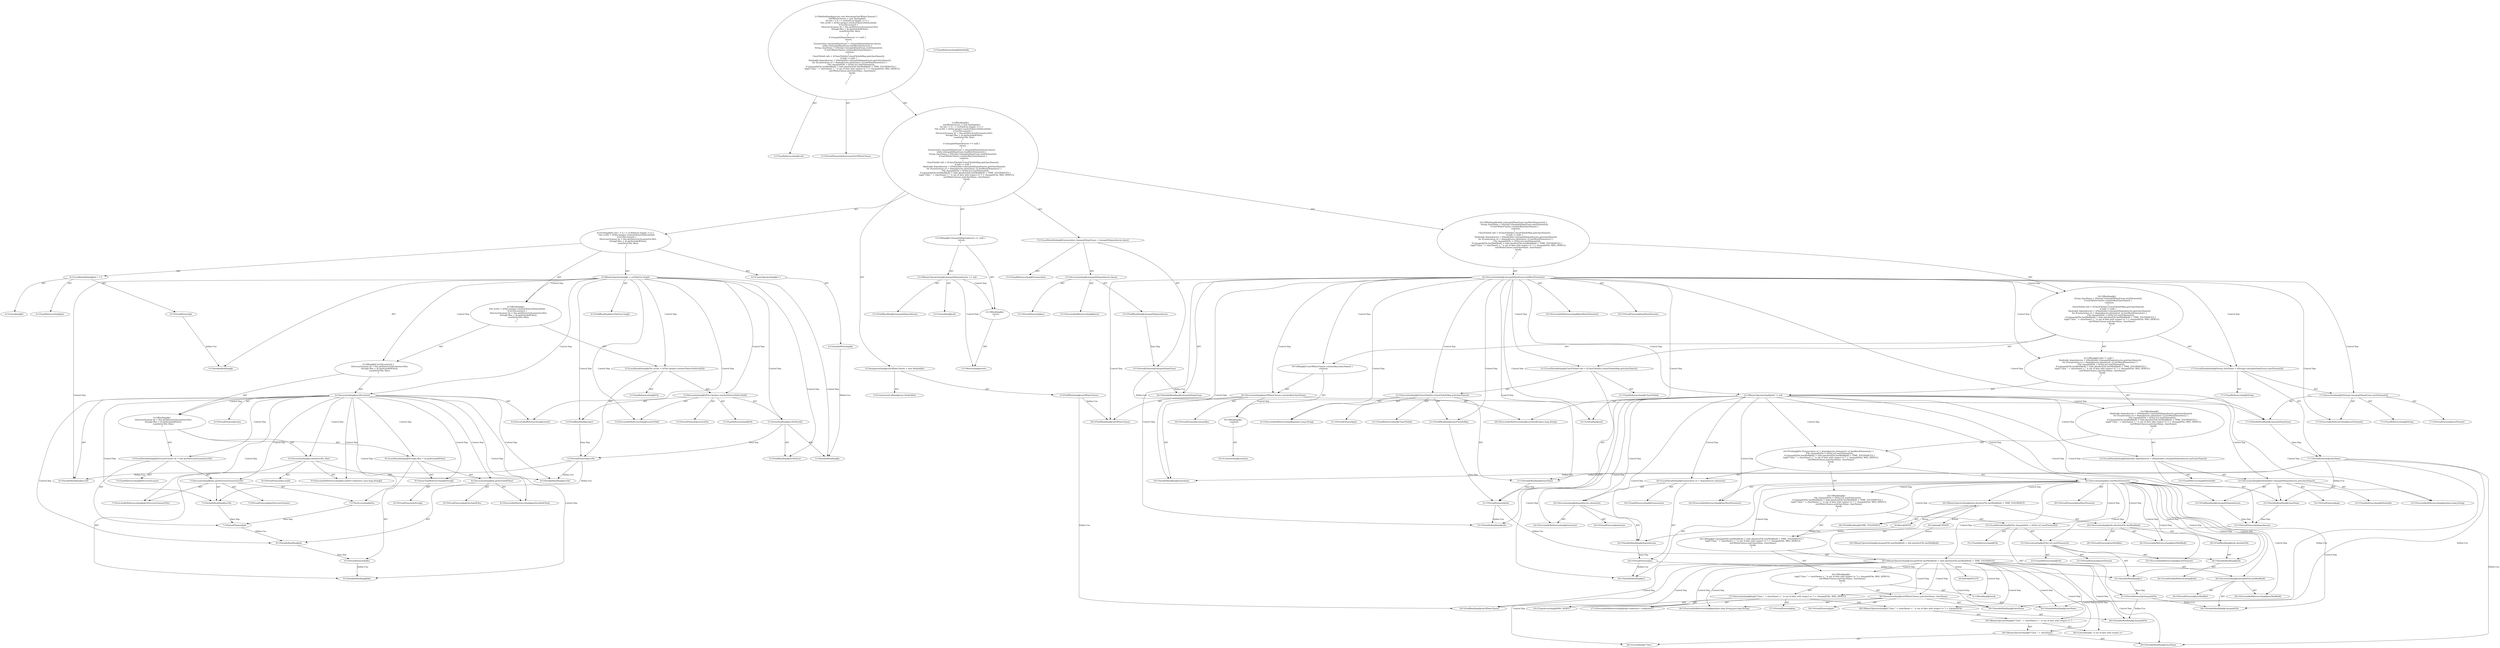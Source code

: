 digraph "determineOutOfDateClasses#?" {
0 [label="2:CtTypeReferenceImpl@void" shape=ellipse]
1 [label="2:CtVirtualElement@determineOutOfDateClasses" shape=ellipse]
2 [label="3:CtFieldWriteImpl@outOfDateClasses" shape=ellipse]
3 [label="3:CtTypeReferenceImpl@Hashtable" shape=ellipse]
4 [label="3:CtConstructorCallImpl@new Hashtable()" shape=ellipse]
5 [label="3:CtAssignmentImpl@outOfDateClasses = new Hashtable()" shape=ellipse]
6 [label="4:CtTypeReferenceImpl@int" shape=ellipse]
7 [label="4:CtLiteralImpl@0" shape=ellipse]
8 [label="4:CtVirtualElement@i" shape=ellipse]
9 [label="4:CtLocalVariableImpl@int i = 0" shape=ellipse]
10 [label="4:CtVariableReadImpl@i" shape=ellipse]
11 [label="4:CtFieldReadImpl@srcPathList.length" shape=ellipse]
12 [label="4:CtBinaryOperatorImpl@i < srcPathList.length" shape=ellipse]
13 [label="4:CtVariableWriteImpl@i" shape=ellipse]
14 [label="4:CtUnaryOperatorImpl@i++" shape=ellipse]
15 [label="5:CtTypeReferenceImpl@File" shape=ellipse]
16 [label="5:CtExecutableReferenceImpl@resolveFile()" shape=ellipse]
17 [label="5:CtVirtualElement@resolveFile" shape=ellipse]
18 [label="5:CtFieldReadImpl@project" shape=ellipse]
19 [label="5:CtFieldReadImpl@srcPathList" shape=ellipse]
20 [label="5:CtVariableReadImpl@i" shape=ellipse]
21 [label="5:CtArrayReadImpl@srcPathList[i]" shape=ellipse]
22 [label="5:CtInvocationImpl@((File) (project.resolveFile(srcPathList[i])))" shape=ellipse]
23 [label="5:CtTypeReferenceImpl@File" shape=ellipse]
24 [label="5:CtVirtualElement@srcDir" shape=ellipse]
25 [label="5:CtLocalVariableImpl@File srcDir = ((File) (project.resolveFile(srcPathList[i])))" shape=ellipse]
26 [label="6:CtExecutableReferenceImpl@exists()" shape=ellipse]
27 [label="6:CtVirtualElement@exists" shape=ellipse]
28 [label="6:CtVariableReadImpl@srcDir" shape=ellipse]
29 [label="6:CtInvocationImpl@srcDir.exists()" shape=ellipse]
30 [label="7:CtTypeReferenceImpl@DirectoryScanner" shape=ellipse]
31 [label="7:CtExecutableReferenceImpl@getDirectoryScanner(File)" shape=ellipse]
32 [label="7:CtVirtualElement@getDirectoryScanner" shape=ellipse]
33 [label="7:CtThisAccessImpl@this" shape=ellipse]
34 [label="7:CtVariableReadImpl@srcDir" shape=ellipse]
35 [label="7:CtInvocationImpl@this.getDirectoryScanner(srcDir)" shape=ellipse]
36 [label="7:CtVirtualElement@ds" shape=ellipse]
37 [label="7:CtLocalVariableImpl@DirectoryScanner ds = this.getDirectoryScanner(srcDir)" shape=ellipse]
38 [label="8:CtVirtualElement@String[]" shape=ellipse]
39 [label="8:CtArrayTypeReferenceImpl@String[]" shape=ellipse]
40 [label="8:CtExecutableReferenceImpl@getIncludedFiles()" shape=ellipse]
41 [label="8:CtVirtualElement@getIncludedFiles" shape=ellipse]
42 [label="8:CtVariableReadImpl@ds" shape=ellipse]
43 [label="8:CtInvocationImpl@ds.getIncludedFiles()" shape=ellipse]
44 [label="8:CtVirtualElement@files" shape=ellipse]
45 [label="8:CtLocalVariableImpl@String[] files = ds.getIncludedFiles()" shape=ellipse]
46 [label="9:CtExecutableReferenceImpl@scanDir(<unknown>,java.lang.String[])" shape=ellipse]
47 [label="9:CtVirtualElement@scanDir" shape=ellipse]
48 [label="9:CtVariableReadImpl@srcDir" shape=ellipse]
49 [label="9:CtVariableReadImpl@files" shape=ellipse]
50 [label="9:CtInvocationImpl@scanDir(srcDir, files)" shape=ellipse]
51 [label="6:CtBlockImpl@\{
    DirectoryScanner ds = this.getDirectoryScanner(srcDir);
    String[] files = ds.getIncludedFiles();
    scanDir(srcDir, files);
\}" shape=ellipse]
52 [label="6:CtIfImpl@if (srcDir.exists()) \{
    DirectoryScanner ds = this.getDirectoryScanner(srcDir);
    String[] files = ds.getIncludedFiles();
    scanDir(srcDir, files);
\}" shape=ellipse]
53 [label="4:CtBlockImpl@\{
    File srcDir = ((File) (project.resolveFile(srcPathList[i])));
    if (srcDir.exists()) \{
        DirectoryScanner ds = this.getDirectoryScanner(srcDir);
        String[] files = ds.getIncludedFiles();
        scanDir(srcDir, files);
    \}
\}" shape=ellipse]
54 [label="4:CtForImpl@for (int i = 0; i < srcPathList.length; i++) \{
    File srcDir = ((File) (project.resolveFile(srcPathList[i])));
    if (srcDir.exists()) \{
        DirectoryScanner ds = this.getDirectoryScanner(srcDir);
        String[] files = ds.getIncludedFiles();
        scanDir(srcDir, files);
    \}
\}" shape=ellipse]
55 [label="12:CtFieldReadImpl@classpathDependencies" shape=ellipse]
56 [label="12:CtLiteralImpl@null" shape=ellipse]
57 [label="12:CtBinaryOperatorImpl@classpathDependencies == null" shape=ellipse]
58 [label="13:CtReturnImpl@return" shape=ellipse]
59 [label="12:CtBlockImpl@\{
    return;
\}" shape=ellipse]
60 [label="12:CtIfImpl@if (classpathDependencies == null) \{
    return;
\}" shape=ellipse]
61 [label="15:CtTypeReferenceImpl@Enumeration" shape=ellipse]
62 [label="15:CtExecutableReferenceImpl@keys()" shape=ellipse]
63 [label="15:CtVirtualElement@keys" shape=ellipse]
64 [label="15:CtFieldReadImpl@classpathDependencies" shape=ellipse]
65 [label="15:CtInvocationImpl@classpathDependencies.keys()" shape=ellipse]
66 [label="15:CtVirtualElement@classpathDepsEnum" shape=ellipse]
67 [label="15:CtLocalVariableImpl@Enumeration classpathDepsEnum = classpathDependencies.keys()" shape=ellipse]
68 [label="16:CtExecutableReferenceImpl@hasMoreElements()" shape=ellipse]
69 [label="16:CtVirtualElement@hasMoreElements" shape=ellipse]
70 [label="16:CtVariableReadImpl@classpathDepsEnum" shape=ellipse]
71 [label="16:CtInvocationImpl@classpathDepsEnum.hasMoreElements()" shape=ellipse]
72 [label="17:CtTypeReferenceImpl@String" shape=ellipse]
73 [label="17:CtExecutableReferenceImpl@nextElement()" shape=ellipse]
74 [label="17:CtVirtualElement@nextElement" shape=ellipse]
75 [label="17:CtVariableReadImpl@classpathDepsEnum" shape=ellipse]
76 [label="17:CtInvocationImpl@((String) (classpathDepsEnum.nextElement()))" shape=ellipse]
77 [label="17:CtTypeReferenceImpl@String" shape=ellipse]
78 [label="17:CtVirtualElement@className" shape=ellipse]
79 [label="17:CtLocalVariableImpl@String className = ((String) (classpathDepsEnum.nextElement()))" shape=ellipse]
80 [label="18:CtExecutableReferenceImpl@containsKey(java.lang.String)" shape=ellipse]
81 [label="18:CtVirtualElement@containsKey" shape=ellipse]
82 [label="18:CtFieldReadImpl@outOfDateClasses" shape=ellipse]
83 [label="18:CtVariableReadImpl@className" shape=ellipse]
84 [label="18:CtInvocationImpl@outOfDateClasses.containsKey(className)" shape=ellipse]
85 [label="19:CtContinueImpl@continue" shape=ellipse]
86 [label="18:CtBlockImpl@\{
    continue;
\}" shape=ellipse]
87 [label="18:CtIfImpl@if (outOfDateClasses.containsKey(className)) \{
    continue;
\}" shape=ellipse]
88 [label="21:CtTypeReferenceImpl@ClassFileInfo" shape=ellipse]
89 [label="21:CtExecutableReferenceImpl@get(java.lang.String)" shape=ellipse]
90 [label="21:CtVirtualElement@get" shape=ellipse]
91 [label="21:CtFieldReadImpl@classFileInfoMap" shape=ellipse]
92 [label="21:CtVariableReadImpl@className" shape=ellipse]
93 [label="21:CtInvocationImpl@((ClassFileInfo) (classFileInfoMap.get(className)))" shape=ellipse]
94 [label="21:CtTypeReferenceImpl@ClassFileInfo" shape=ellipse]
95 [label="21:CtVirtualElement@info" shape=ellipse]
96 [label="21:CtLocalVariableImpl@ClassFileInfo info = ((ClassFileInfo) (classFileInfoMap.get(className)))" shape=ellipse]
97 [label="22:CtVariableReadImpl@info" shape=ellipse]
98 [label="22:CtLiteralImpl@null" shape=ellipse]
99 [label="22:CtBinaryOperatorImpl@info != null" shape=ellipse]
100 [label="23:CtTypeReferenceImpl@Hashtable" shape=ellipse]
101 [label="23:CtExecutableReferenceImpl@get(java.lang.String)" shape=ellipse]
102 [label="23:CtVirtualElement@get" shape=ellipse]
103 [label="23:CtFieldReadImpl@classpathDependencies" shape=ellipse]
104 [label="23:CtVariableReadImpl@className" shape=ellipse]
105 [label="23:CtInvocationImpl@((Hashtable) (classpathDependencies.get(className)))" shape=ellipse]
106 [label="23:CtTypeReferenceImpl@Hashtable" shape=ellipse]
107 [label="23:CtVirtualElement@dependencies" shape=ellipse]
108 [label="23:CtLocalVariableImpl@Hashtable dependencies = ((Hashtable) (classpathDependencies.get(className)))" shape=ellipse]
109 [label="24:CtTypeReferenceImpl@Enumeration" shape=ellipse]
110 [label="24:CtExecutableReferenceImpl@elements()" shape=ellipse]
111 [label="24:CtVirtualElement@elements" shape=ellipse]
112 [label="24:CtVariableReadImpl@dependencies" shape=ellipse]
113 [label="24:CtInvocationImpl@dependencies.elements()" shape=ellipse]
114 [label="24:CtVirtualElement@e2" shape=ellipse]
115 [label="24:CtLocalVariableImpl@Enumeration e2 = dependencies.elements()" shape=ellipse]
116 [label="24:CtExecutableReferenceImpl@hasMoreElements()" shape=ellipse]
117 [label="24:CtVirtualElement@hasMoreElements" shape=ellipse]
118 [label="24:CtVariableReadImpl@e2" shape=ellipse]
119 [label="24:CtInvocationImpl@e2.hasMoreElements()" shape=ellipse]
120 [label="25:CtTypeReferenceImpl@File" shape=ellipse]
121 [label="25:CtExecutableReferenceImpl@nextElement()" shape=ellipse]
122 [label="25:CtVirtualElement@nextElement" shape=ellipse]
123 [label="25:CtVariableReadImpl@e2" shape=ellipse]
124 [label="25:CtInvocationImpl@((File) (e2.nextElement()))" shape=ellipse]
125 [label="25:CtTypeReferenceImpl@File" shape=ellipse]
126 [label="25:CtVirtualElement@classpathFile" shape=ellipse]
127 [label="25:CtLocalVariableImpl@File classpathFile = ((File) (e2.nextElement()))" shape=ellipse]
128 [label="26:CtExecutableReferenceImpl@lastModified()" shape=ellipse]
129 [label="26:CtVirtualElement@lastModified" shape=ellipse]
130 [label="26:CtVariableReadImpl@classpathFile" shape=ellipse]
131 [label="26:CtInvocationImpl@classpathFile.lastModified()" shape=ellipse]
132 [label="26:CtExecutableReferenceImpl@lastModified()" shape=ellipse]
133 [label="26:CtVirtualElement@lastModified" shape=ellipse]
134 [label="26:CtVariableReadImpl@info" shape=ellipse]
135 [label="26:CtLocalVariableReferenceImpl@info" shape=ellipse]
136 [label="26:CtFieldReadImpl@info.absoluteFile" shape=ellipse]
137 [label="26:CtInvocationImpl@info.absoluteFile.lastModified()" shape=ellipse]
138 [label="26:CtFieldReadImpl@TIME_TOLERANCE" shape=ellipse]
139 [label="26:CtBinaryOperatorImpl@(info.absoluteFile.lastModified() + TIME_TOLERANCE)" shape=ellipse]
140 [label="26:CtBinaryOperatorImpl@classpathFile.lastModified() > (info.absoluteFile.lastModified() + TIME_TOLERANCE)" shape=ellipse]
141 [label="27:CtExecutableReferenceImpl@log(<unknown>,<unknown>)" shape=ellipse]
142 [label="27:CtVirtualElement@log" shape=ellipse]
143 [label="28:CtLiteralImpl@\"Class \"" shape=ellipse]
144 [label="28:CtVariableReadImpl@className" shape=ellipse]
145 [label="28:CtBinaryOperatorImpl@(\"Class \" + className)" shape=ellipse]
146 [label="28:CtLiteralImpl@\" is out of date with respect to \"" shape=ellipse]
147 [label="28:CtBinaryOperatorImpl@((\"Class \" + className) + \" is out of date with respect to \")" shape=ellipse]
148 [label="28:CtVariableReadImpl@classpathFile" shape=ellipse]
149 [label="28:CtBinaryOperatorImpl@((\"Class \" + className) + \" is out of date with respect to \") + classpathFile" shape=ellipse]
150 [label="29:CtTypeAccessImpl@MSG_DEBUG" shape=ellipse]
151 [label="27:CtInvocationImpl@log(((\"Class \" + className) + \" is out of date with respect to \") + classpathFile, MSG_DEBUG)" shape=ellipse]
152 [label="30:CtExecutableReferenceImpl@put(java.lang.String,java.lang.String)" shape=ellipse]
153 [label="30:CtVirtualElement@put" shape=ellipse]
154 [label="30:CtFieldReadImpl@outOfDateClasses" shape=ellipse]
155 [label="30:CtVariableReadImpl@className" shape=ellipse]
156 [label="30:CtVariableReadImpl@className" shape=ellipse]
157 [label="30:CtInvocationImpl@outOfDateClasses.put(className, className)" shape=ellipse]
158 [label="31:CtBreakImpl@break" shape=ellipse]
159 [label="26:CtBlockImpl@\{
    log(((\"Class \" + className) + \" is out of date with respect to \") + classpathFile, MSG_DEBUG);
    outOfDateClasses.put(className, className);
    break;
\}" shape=ellipse]
160 [label="26:CtIfImpl@if (classpathFile.lastModified() > (info.absoluteFile.lastModified() + TIME_TOLERANCE)) \{
    log(((\"Class \" + className) + \" is out of date with respect to \") + classpathFile, MSG_DEBUG);
    outOfDateClasses.put(className, className);
    break;
\}" shape=ellipse]
161 [label="24:CtBlockImpl@\{
    File classpathFile = ((File) (e2.nextElement()));
    if (classpathFile.lastModified() > (info.absoluteFile.lastModified() + TIME_TOLERANCE)) \{
        log(((\"Class \" + className) + \" is out of date with respect to \") + classpathFile, MSG_DEBUG);
        outOfDateClasses.put(className, className);
        break;
    \}
\}" shape=ellipse]
162 [label="24:CtForImpl@for (Enumeration e2 = dependencies.elements(); e2.hasMoreElements();) \{
    File classpathFile = ((File) (e2.nextElement()));
    if (classpathFile.lastModified() > (info.absoluteFile.lastModified() + TIME_TOLERANCE)) \{
        log(((\"Class \" + className) + \" is out of date with respect to \") + classpathFile, MSG_DEBUG);
        outOfDateClasses.put(className, className);
        break;
    \}
\}" shape=ellipse]
163 [label="22:CtBlockImpl@\{
    Hashtable dependencies = ((Hashtable) (classpathDependencies.get(className)));
    for (Enumeration e2 = dependencies.elements(); e2.hasMoreElements();) \{
        File classpathFile = ((File) (e2.nextElement()));
        if (classpathFile.lastModified() > (info.absoluteFile.lastModified() + TIME_TOLERANCE)) \{
            log(((\"Class \" + className) + \" is out of date with respect to \") + classpathFile, MSG_DEBUG);
            outOfDateClasses.put(className, className);
            break;
        \}
    \}
\}" shape=ellipse]
164 [label="22:CtIfImpl@if (info != null) \{
    Hashtable dependencies = ((Hashtable) (classpathDependencies.get(className)));
    for (Enumeration e2 = dependencies.elements(); e2.hasMoreElements();) \{
        File classpathFile = ((File) (e2.nextElement()));
        if (classpathFile.lastModified() > (info.absoluteFile.lastModified() + TIME_TOLERANCE)) \{
            log(((\"Class \" + className) + \" is out of date with respect to \") + classpathFile, MSG_DEBUG);
            outOfDateClasses.put(className, className);
            break;
        \}
    \}
\}" shape=ellipse]
165 [label="16:CtBlockImpl@\{
    String className = ((String) (classpathDepsEnum.nextElement()));
    if (outOfDateClasses.containsKey(className)) \{
        continue;
    \}
    ClassFileInfo info = ((ClassFileInfo) (classFileInfoMap.get(className)));
    if (info != null) \{
        Hashtable dependencies = ((Hashtable) (classpathDependencies.get(className)));
        for (Enumeration e2 = dependencies.elements(); e2.hasMoreElements();) \{
            File classpathFile = ((File) (e2.nextElement()));
            if (classpathFile.lastModified() > (info.absoluteFile.lastModified() + TIME_TOLERANCE)) \{
                log(((\"Class \" + className) + \" is out of date with respect to \") + classpathFile, MSG_DEBUG);
                outOfDateClasses.put(className, className);
                break;
            \}
        \}
    \}
\}" shape=ellipse]
166 [label="16:CtWhileImpl@while (classpathDepsEnum.hasMoreElements()) \{
    String className = ((String) (classpathDepsEnum.nextElement()));
    if (outOfDateClasses.containsKey(className)) \{
        continue;
    \}
    ClassFileInfo info = ((ClassFileInfo) (classFileInfoMap.get(className)));
    if (info != null) \{
        Hashtable dependencies = ((Hashtable) (classpathDependencies.get(className)));
        for (Enumeration e2 = dependencies.elements(); e2.hasMoreElements();) \{
            File classpathFile = ((File) (e2.nextElement()));
            if (classpathFile.lastModified() > (info.absoluteFile.lastModified() + TIME_TOLERANCE)) \{
                log(((\"Class \" + className) + \" is out of date with respect to \") + classpathFile, MSG_DEBUG);
                outOfDateClasses.put(className, className);
                break;
            \}
        \}
    \}
\} " shape=ellipse]
167 [label="2:CtBlockImpl@\{
    outOfDateClasses = new Hashtable();
    for (int i = 0; i < srcPathList.length; i++) \{
        File srcDir = ((File) (project.resolveFile(srcPathList[i])));
        if (srcDir.exists()) \{
            DirectoryScanner ds = this.getDirectoryScanner(srcDir);
            String[] files = ds.getIncludedFiles();
            scanDir(srcDir, files);
        \}
    \}
    if (classpathDependencies == null) \{
        return;
    \}
    Enumeration classpathDepsEnum = classpathDependencies.keys();
    while (classpathDepsEnum.hasMoreElements()) \{
        String className = ((String) (classpathDepsEnum.nextElement()));
        if (outOfDateClasses.containsKey(className)) \{
            continue;
        \}
        ClassFileInfo info = ((ClassFileInfo) (classFileInfoMap.get(className)));
        if (info != null) \{
            Hashtable dependencies = ((Hashtable) (classpathDependencies.get(className)));
            for (Enumeration e2 = dependencies.elements(); e2.hasMoreElements();) \{
                File classpathFile = ((File) (e2.nextElement()));
                if (classpathFile.lastModified() > (info.absoluteFile.lastModified() + TIME_TOLERANCE)) \{
                    log(((\"Class \" + className) + \" is out of date with respect to \") + classpathFile, MSG_DEBUG);
                    outOfDateClasses.put(className, className);
                    break;
                \}
            \}
        \}
    \} 
\}" shape=ellipse]
168 [label="2:CtMethodImpl@private void determineOutOfDateClasses() \{
    outOfDateClasses = new Hashtable();
    for (int i = 0; i < srcPathList.length; i++) \{
        File srcDir = ((File) (project.resolveFile(srcPathList[i])));
        if (srcDir.exists()) \{
            DirectoryScanner ds = this.getDirectoryScanner(srcDir);
            String[] files = ds.getIncludedFiles();
            scanDir(srcDir, files);
        \}
    \}
    if (classpathDependencies == null) \{
        return;
    \}
    Enumeration classpathDepsEnum = classpathDependencies.keys();
    while (classpathDepsEnum.hasMoreElements()) \{
        String className = ((String) (classpathDepsEnum.nextElement()));
        if (outOfDateClasses.containsKey(className)) \{
            continue;
        \}
        ClassFileInfo info = ((ClassFileInfo) (classFileInfoMap.get(className)));
        if (info != null) \{
            Hashtable dependencies = ((Hashtable) (classpathDependencies.get(className)));
            for (Enumeration e2 = dependencies.elements(); e2.hasMoreElements();) \{
                File classpathFile = ((File) (e2.nextElement()));
                if (classpathFile.lastModified() > (info.absoluteFile.lastModified() + TIME_TOLERANCE)) \{
                    log(((\"Class \" + className) + \" is out of date with respect to \") + classpathFile, MSG_DEBUG);
                    outOfDateClasses.put(className, className);
                    break;
                \}
            \}
        \}
    \} 
\}" shape=ellipse]
169 [label="26:Update@UPDATE" shape=ellipse]
170 [label="26:CtBinaryOperatorImpl@classpathFile.lastModified() > info.absoluteFile.lastModified()" shape=ellipse]
171 [label="26:Delete@DELETE" shape=ellipse]
172 [label="26:Move@MOVE" shape=ellipse]
2 -> 82 [label="Define-Use"];
2 -> 154 [label="Define-Use"];
5 -> 2 [label="AST"];
5 -> 4 [label="AST"];
8 -> 10 [label="Define-Use"];
9 -> 8 [label="AST"];
9 -> 6 [label="AST"];
9 -> 7 [label="AST"];
12 -> 10 [label="AST"];
12 -> 11 [label="AST"];
12 -> 53 [label="Control Dep"];
12 -> 25 [label="Control Dep"];
12 -> 22 [label="Control Dep"];
12 -> 16 [label="Control Dep"];
12 -> 18 [label="Control Dep"];
12 -> 21 [label="Control Dep"];
12 -> 19 [label="Control Dep"];
12 -> 20 [label="Control Dep"];
12 -> 52 [label="Control Dep"];
12 -> 29 [label="Control Dep"];
12 -> 26 [label="Control Dep"];
12 -> 28 [label="Control Dep"];
13 -> 20 [label="Define-Use"];
14 -> 13 [label="AST"];
18 -> 24 [label="Data Dep"];
21 -> 19 [label="AST"];
21 -> 20 [label="AST"];
21 -> 24 [label="Data Dep"];
22 -> 17 [label="AST"];
22 -> 23 [label="AST"];
22 -> 18 [label="AST"];
22 -> 16 [label="AST"];
22 -> 21 [label="AST"];
24 -> 28 [label="Define-Use"];
24 -> 34 [label="Define-Use"];
24 -> 48 [label="Define-Use"];
25 -> 24 [label="AST"];
25 -> 15 [label="AST"];
25 -> 22 [label="AST"];
29 -> 27 [label="AST"];
29 -> 28 [label="AST"];
29 -> 26 [label="AST"];
29 -> 51 [label="Control Dep"];
29 -> 37 [label="Control Dep"];
29 -> 35 [label="Control Dep"];
29 -> 31 [label="Control Dep"];
29 -> 33 [label="Control Dep"];
29 -> 34 [label="Control Dep"];
29 -> 45 [label="Control Dep"];
29 -> 39 [label="Control Dep"];
29 -> 43 [label="Control Dep"];
29 -> 40 [label="Control Dep"];
29 -> 42 [label="Control Dep"];
29 -> 50 [label="Control Dep"];
29 -> 46 [label="Control Dep"];
29 -> 48 [label="Control Dep"];
29 -> 49 [label="Control Dep"];
33 -> 36 [label="Data Dep"];
34 -> 36 [label="Data Dep"];
35 -> 32 [label="AST"];
35 -> 33 [label="AST"];
35 -> 31 [label="AST"];
35 -> 34 [label="AST"];
36 -> 42 [label="Define-Use"];
37 -> 36 [label="AST"];
37 -> 30 [label="AST"];
37 -> 35 [label="AST"];
39 -> 38 [label="AST"];
42 -> 44 [label="Data Dep"];
43 -> 41 [label="AST"];
43 -> 42 [label="AST"];
43 -> 40 [label="AST"];
44 -> 49 [label="Define-Use"];
45 -> 44 [label="AST"];
45 -> 39 [label="AST"];
45 -> 43 [label="AST"];
50 -> 47 [label="AST"];
50 -> 46 [label="AST"];
50 -> 48 [label="AST"];
50 -> 49 [label="AST"];
51 -> 37 [label="AST"];
51 -> 45 [label="AST"];
51 -> 50 [label="AST"];
52 -> 29 [label="AST"];
52 -> 51 [label="AST"];
53 -> 25 [label="AST"];
53 -> 52 [label="AST"];
54 -> 9 [label="AST"];
54 -> 12 [label="AST"];
54 -> 14 [label="AST"];
54 -> 53 [label="AST"];
57 -> 55 [label="AST"];
57 -> 56 [label="AST"];
57 -> 59 [label="Control Dep"];
57 -> 58 [label="Control Dep"];
59 -> 58 [label="AST"];
60 -> 57 [label="AST"];
60 -> 59 [label="AST"];
64 -> 66 [label="Data Dep"];
65 -> 63 [label="AST"];
65 -> 64 [label="AST"];
65 -> 62 [label="AST"];
66 -> 70 [label="Define-Use"];
66 -> 75 [label="Define-Use"];
67 -> 66 [label="AST"];
67 -> 61 [label="AST"];
67 -> 65 [label="AST"];
71 -> 69 [label="AST"];
71 -> 70 [label="AST"];
71 -> 68 [label="AST"];
71 -> 165 [label="Control Dep"];
71 -> 79 [label="Control Dep"];
71 -> 76 [label="Control Dep"];
71 -> 73 [label="Control Dep"];
71 -> 75 [label="Control Dep"];
71 -> 87 [label="Control Dep"];
71 -> 84 [label="Control Dep"];
71 -> 80 [label="Control Dep"];
71 -> 82 [label="Control Dep"];
71 -> 83 [label="Control Dep"];
71 -> 96 [label="Control Dep"];
71 -> 93 [label="Control Dep"];
71 -> 89 [label="Control Dep"];
71 -> 91 [label="Control Dep"];
71 -> 92 [label="Control Dep"];
71 -> 164 [label="Control Dep"];
71 -> 99 [label="Control Dep"];
71 -> 97 [label="Control Dep"];
71 -> 98 [label="Control Dep"];
75 -> 78 [label="Data Dep"];
76 -> 74 [label="AST"];
76 -> 77 [label="AST"];
76 -> 75 [label="AST"];
76 -> 73 [label="AST"];
78 -> 83 [label="Define-Use"];
78 -> 92 [label="Define-Use"];
78 -> 104 [label="Define-Use"];
78 -> 144 [label="Define-Use"];
78 -> 155 [label="Define-Use"];
78 -> 156 [label="Define-Use"];
79 -> 78 [label="AST"];
79 -> 72 [label="AST"];
79 -> 76 [label="AST"];
84 -> 81 [label="AST"];
84 -> 82 [label="AST"];
84 -> 80 [label="AST"];
84 -> 83 [label="AST"];
84 -> 86 [label="Control Dep"];
86 -> 85 [label="AST"];
87 -> 84 [label="AST"];
87 -> 86 [label="AST"];
91 -> 95 [label="Data Dep"];
92 -> 95 [label="Data Dep"];
93 -> 90 [label="AST"];
93 -> 94 [label="AST"];
93 -> 91 [label="AST"];
93 -> 89 [label="AST"];
93 -> 92 [label="AST"];
95 -> 97 [label="Define-Use"];
95 -> 134 [label="Define-Use"];
96 -> 95 [label="AST"];
96 -> 88 [label="AST"];
96 -> 93 [label="AST"];
99 -> 97 [label="AST"];
99 -> 98 [label="AST"];
99 -> 163 [label="Control Dep"];
99 -> 108 [label="Control Dep"];
99 -> 105 [label="Control Dep"];
99 -> 101 [label="Control Dep"];
99 -> 103 [label="Control Dep"];
99 -> 104 [label="Control Dep"];
99 -> 162 [label="Control Dep"];
99 -> 115 [label="Control Dep"];
99 -> 113 [label="Control Dep"];
99 -> 110 [label="Control Dep"];
99 -> 112 [label="Control Dep"];
99 -> 119 [label="Control Dep"];
99 -> 116 [label="Control Dep"];
99 -> 118 [label="Control Dep"];
103 -> 107 [label="Data Dep"];
104 -> 107 [label="Data Dep"];
105 -> 102 [label="AST"];
105 -> 106 [label="AST"];
105 -> 103 [label="AST"];
105 -> 101 [label="AST"];
105 -> 104 [label="AST"];
107 -> 112 [label="Define-Use"];
108 -> 107 [label="AST"];
108 -> 100 [label="AST"];
108 -> 105 [label="AST"];
112 -> 114 [label="Data Dep"];
113 -> 111 [label="AST"];
113 -> 112 [label="AST"];
113 -> 110 [label="AST"];
114 -> 118 [label="Define-Use"];
114 -> 123 [label="Define-Use"];
115 -> 114 [label="AST"];
115 -> 109 [label="AST"];
115 -> 113 [label="AST"];
119 -> 117 [label="AST"];
119 -> 118 [label="AST"];
119 -> 116 [label="AST"];
119 -> 161 [label="Control Dep"];
119 -> 127 [label="Control Dep"];
119 -> 124 [label="Control Dep"];
119 -> 121 [label="Control Dep"];
119 -> 123 [label="Control Dep"];
119 -> 160 [label="Control Dep"];
119 -> 140 [label="Control Dep"];
119 -> 131 [label="Control Dep"];
119 -> 128 [label="Control Dep"];
119 -> 130 [label="Control Dep"];
119 -> 139 [label="Control Dep"];
119 -> 137 [label="Control Dep"];
119 -> 132 [label="Control Dep"];
119 -> 136 [label="Control Dep"];
119 -> 134 [label="Control Dep"];
119 -> 138 [label="Control Dep"];
123 -> 126 [label="Data Dep"];
124 -> 122 [label="AST"];
124 -> 125 [label="AST"];
124 -> 123 [label="AST"];
124 -> 121 [label="AST"];
126 -> 130 [label="Define-Use"];
126 -> 148 [label="Define-Use"];
127 -> 126 [label="AST"];
127 -> 120 [label="AST"];
127 -> 124 [label="AST"];
131 -> 129 [label="AST"];
131 -> 130 [label="AST"];
131 -> 128 [label="AST"];
134 -> 135 [label="AST"];
136 -> 134 [label="AST"];
137 -> 133 [label="AST"];
137 -> 136 [label="AST"];
137 -> 132 [label="AST"];
139 -> 137 [label="AST"];
139 -> 138 [label="AST"];
139 -> 169 [label="Action"];
139 -> 172 [label="Action"];
140 -> 131 [label="AST"];
140 -> 139 [label="AST"];
140 -> 159 [label="Control Dep"];
140 -> 151 [label="Control Dep"];
140 -> 141 [label="Control Dep"];
140 -> 149 [label="Control Dep"];
140 -> 147 [label="Control Dep"];
140 -> 145 [label="Control Dep"];
140 -> 143 [label="Control Dep"];
140 -> 144 [label="Control Dep"];
140 -> 146 [label="Control Dep"];
140 -> 148 [label="Control Dep"];
140 -> 150 [label="Control Dep"];
140 -> 157 [label="Control Dep"];
140 -> 152 [label="Control Dep"];
140 -> 154 [label="Control Dep"];
140 -> 155 [label="Control Dep"];
140 -> 156 [label="Control Dep"];
140 -> 158 [label="Control Dep"];
140 -> 171 [label="Action"];
145 -> 143 [label="AST"];
145 -> 144 [label="AST"];
147 -> 145 [label="AST"];
147 -> 146 [label="AST"];
149 -> 147 [label="AST"];
149 -> 148 [label="AST"];
151 -> 142 [label="AST"];
151 -> 141 [label="AST"];
151 -> 149 [label="AST"];
151 -> 150 [label="AST"];
157 -> 153 [label="AST"];
157 -> 154 [label="AST"];
157 -> 152 [label="AST"];
157 -> 155 [label="AST"];
157 -> 156 [label="AST"];
159 -> 151 [label="AST"];
159 -> 157 [label="AST"];
159 -> 158 [label="AST"];
160 -> 140 [label="AST"];
160 -> 159 [label="AST"];
161 -> 127 [label="AST"];
161 -> 160 [label="AST"];
162 -> 115 [label="AST"];
162 -> 119 [label="AST"];
162 -> 161 [label="AST"];
163 -> 108 [label="AST"];
163 -> 162 [label="AST"];
164 -> 99 [label="AST"];
164 -> 163 [label="AST"];
165 -> 79 [label="AST"];
165 -> 87 [label="AST"];
165 -> 96 [label="AST"];
165 -> 164 [label="AST"];
166 -> 71 [label="AST"];
166 -> 165 [label="AST"];
167 -> 5 [label="AST"];
167 -> 54 [label="AST"];
167 -> 60 [label="AST"];
167 -> 67 [label="AST"];
167 -> 166 [label="AST"];
168 -> 1 [label="AST"];
168 -> 0 [label="AST"];
168 -> 167 [label="AST"];
169 -> 170 [label="Action"];
172 -> 160 [label="Action"];
}